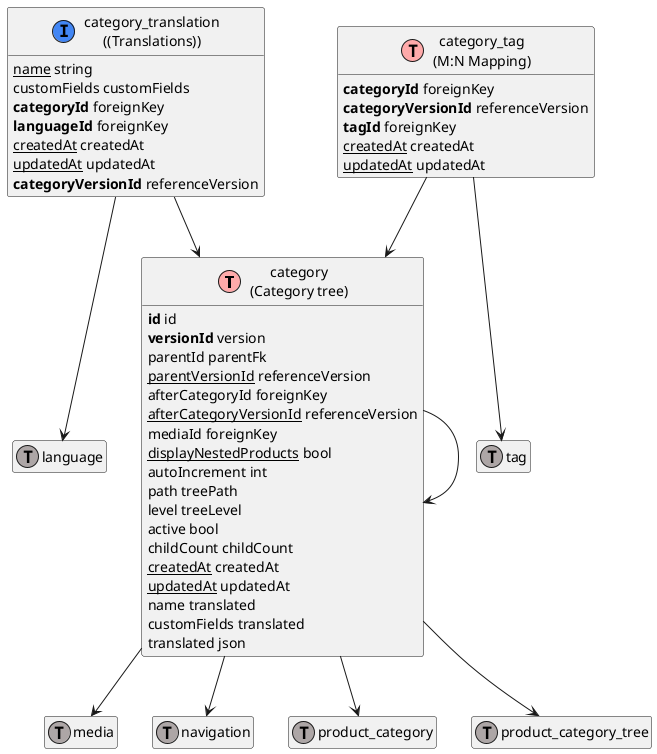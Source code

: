 @startuml
' uncomment the line below if you're using computer with a retina display
' skinparam dpi 300
!define Table(name,desc) class name as "desc" << (T,#FFAAAA) >>
!define ForeignTable(name,desc) class name as "desc" << (T,#ada6a6) >>
!define TranslationTable(name,desc) class name as "desc" << (I,#4286f4) >>
' we use bold for primary key
' green color for unique
' and underscore for not_null
!define primary_key(x) <b>x</b>
!define unique(x) <color:green>x</color>
!define not_null(x) <u>x</u>
' other tags available:
' <i></i>
' <back:COLOR></color>, where color is a color name or html color code
' (#FFAACC)
' see: http://plantuml.com/classes.html#More
hide methods
hide stereotypes
hide empty members
skinparam backgroundColor #FFFFFF

' entities

Table(ShopwareCoreContentCategoryCategoryDefinition, "category\n(Category tree)") {
   primary_key(id) id
   primary_key(versionId) version
   parentId parentFk
   not_null(parentVersionId) referenceVersion
   afterCategoryId foreignKey
   not_null(afterCategoryVersionId) referenceVersion
   mediaId foreignKey
   not_null(displayNestedProducts) bool
   autoIncrement int
   path treePath
   level treeLevel
   active bool
   childCount childCount
   not_null(createdAt) createdAt
   not_null(updatedAt) updatedAt
   name translated
   customFields translated
   translated json
}
TranslationTable(ShopwareCoreContentCategoryAggregateCategoryTranslationCategoryTranslationDefinition, "category_translation\n((Translations))") {
   not_null(name) string
   customFields customFields
   primary_key(categoryId) foreignKey
   primary_key(languageId) foreignKey
   not_null(createdAt) createdAt
   not_null(updatedAt) updatedAt
   primary_key(categoryVersionId) referenceVersion
}
Table(ShopwareCoreContentCategoryAggregateCategoryTagCategoryTagDefinition, "category_tag\n(M:N Mapping)") {
   primary_key(categoryId) foreignKey
   primary_key(categoryVersionId) referenceVersion
   primary_key(tagId) foreignKey
   not_null(createdAt) createdAt
   not_null(updatedAt) updatedAt
}
ForeignTable(ShopwareCoreContentMediaMediaDefinition, "media") {
}
ForeignTable(ShopwareCoreContentNavigationNavigationDefinition, "navigation") {
}
ForeignTable(ShopwareCoreContentProductAggregateProductCategoryProductCategoryDefinition, "product_category") {
}
ForeignTable(ShopwareCoreContentProductAggregateProductCategoryTreeProductCategoryTreeDefinition, "product_category_tree") {
}
ForeignTable(ShopwareCoreFrameworkLanguageLanguageDefinition, "language") {
}
ForeignTable(ShopwareCoreFrameworkTagTagDefinition, "tag") {
}

' relationshipd

ShopwareCoreContentCategoryCategoryDefinition --> ShopwareCoreContentCategoryCategoryDefinition
ShopwareCoreContentCategoryCategoryDefinition --> ShopwareCoreContentMediaMediaDefinition
ShopwareCoreContentCategoryAggregateCategoryTranslationCategoryTranslationDefinition --> ShopwareCoreContentCategoryCategoryDefinition
ShopwareCoreContentCategoryCategoryDefinition --> ShopwareCoreContentNavigationNavigationDefinition
ShopwareCoreContentCategoryCategoryDefinition --> ShopwareCoreContentProductAggregateProductCategoryProductCategoryDefinition
ShopwareCoreContentCategoryCategoryDefinition --> ShopwareCoreContentProductAggregateProductCategoryTreeProductCategoryTreeDefinition
ShopwareCoreContentCategoryAggregateCategoryTagCategoryTagDefinition --> ShopwareCoreContentCategoryCategoryDefinition
ShopwareCoreContentCategoryAggregateCategoryTranslationCategoryTranslationDefinition --> ShopwareCoreFrameworkLanguageLanguageDefinition
ShopwareCoreContentCategoryAggregateCategoryTagCategoryTagDefinition --> ShopwareCoreFrameworkTagTagDefinition
@enduml
